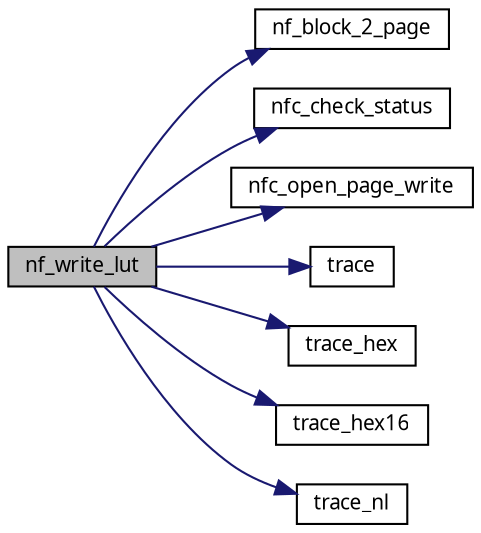 digraph G
{
  edge [fontname="FreeSans.ttf",fontsize=10,labelfontname="FreeSans.ttf",labelfontsize=10];
  node [fontname="FreeSans.ttf",fontsize=10,shape=record];
  rankdir=LR;
  Node1 [label="nf_write_lut",height=0.2,width=0.4,color="black", fillcolor="grey75", style="filled" fontcolor="black"];
  Node1 -> Node2 [color="midnightblue",fontsize=10,style="solid",fontname="FreeSans.ttf"];
  Node2 [label="nf_block_2_page",height=0.2,width=0.4,color="black", fillcolor="white", style="filled",URL="$a00062.html#f713bee0ed464d2bfa6876cd9d4ef296"];
  Node1 -> Node3 [color="midnightblue",fontsize=10,style="solid",fontname="FreeSans.ttf"];
  Node3 [label="nfc_check_status",height=0.2,width=0.4,color="black", fillcolor="white", style="filled",URL="$a00060.html#ef97b996828cba45aa7ee961af28e036",tooltip="Check the status of the selected device."];
  Node1 -> Node4 [color="midnightblue",fontsize=10,style="solid",fontname="FreeSans.ttf"];
  Node4 [label="nfc_open_page_write",height=0.2,width=0.4,color="black", fillcolor="white", style="filled",URL="$a00060.html#856b5ae1fade14e11da35fd5109fda8c",tooltip="Opens a page for write."];
  Node1 -> Node5 [color="midnightblue",fontsize=10,style="solid",fontname="FreeSans.ttf"];
  Node5 [label="trace",height=0.2,width=0.4,color="black", fillcolor="white", style="filled",URL="$a00043.html#33937de27cd71c4dab3027caaae4fdf9",tooltip="Fonction used for send a texte on OCD/Serial Debug Interface."];
  Node1 -> Node6 [color="midnightblue",fontsize=10,style="solid",fontname="FreeSans.ttf"];
  Node6 [label="trace_hex",height=0.2,width=0.4,color="black", fillcolor="white", style="filled",URL="$a00043.html#bbfb5f9378070c8db4ea4fda3df5cce5",tooltip="Fonction used to display a byte value in the hex form on OCD/Serial Debug Interface..."];
  Node1 -> Node7 [color="midnightblue",fontsize=10,style="solid",fontname="FreeSans.ttf"];
  Node7 [label="trace_hex16",height=0.2,width=0.4,color="black", fillcolor="white", style="filled",URL="$a00043.html#b2fa7a964f1f12c6d41357ac95c452a9"];
  Node1 -> Node8 [color="midnightblue",fontsize=10,style="solid",fontname="FreeSans.ttf"];
  Node8 [label="trace_nl",height=0.2,width=0.4,color="black", fillcolor="white", style="filled",URL="$a00043.html#9b606c2b7ffbe1b46600f9719fc6caa6"];
}
